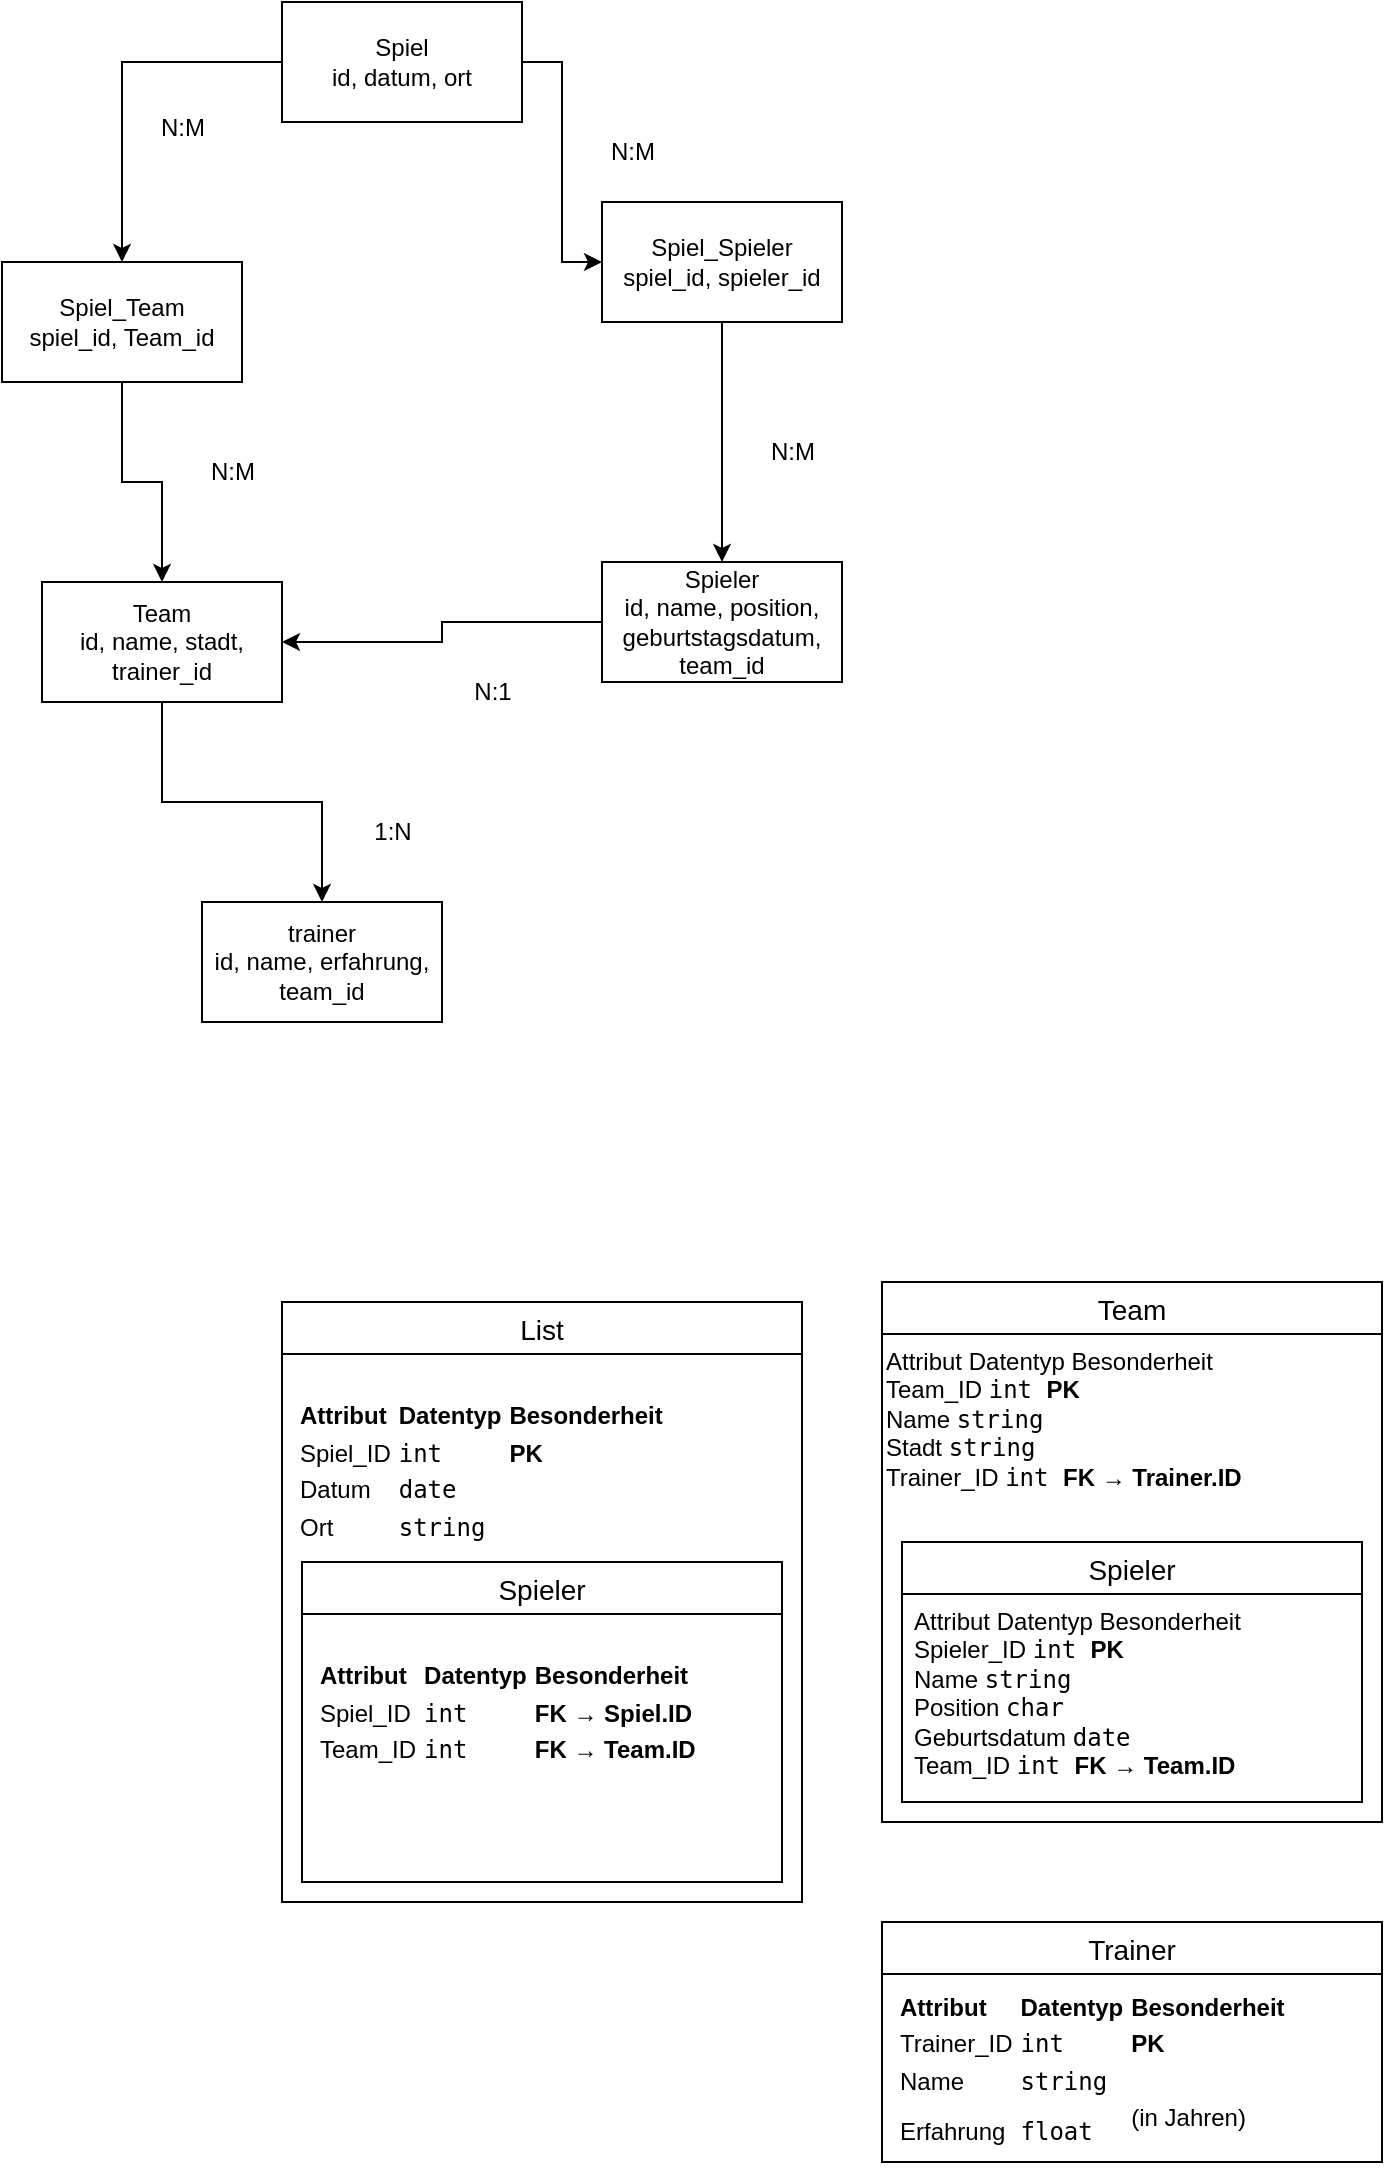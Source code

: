 <mxfile version="26.0.16">
  <diagram name="Seite-1" id="RyP2TP2mbquq_PIOVLge">
    <mxGraphModel dx="985" dy="581" grid="1" gridSize="10" guides="1" tooltips="1" connect="1" arrows="1" fold="1" page="1" pageScale="1" pageWidth="827" pageHeight="1169" math="0" shadow="0">
      <root>
        <mxCell id="0" />
        <mxCell id="1" parent="0" />
        <mxCell id="1W1-7F1AiF6YoNYNXee2-1" value="" style="edgeStyle=orthogonalEdgeStyle;rounded=0;orthogonalLoop=1;jettySize=auto;html=1;" edge="1" parent="1" source="N58Ag7LRtHY7RUleNqqV-1" target="N58Ag7LRtHY7RUleNqqV-2">
          <mxGeometry relative="1" as="geometry" />
        </mxCell>
        <mxCell id="1W1-7F1AiF6YoNYNXee2-4" style="edgeStyle=orthogonalEdgeStyle;rounded=0;orthogonalLoop=1;jettySize=auto;html=1;entryX=0;entryY=0.5;entryDx=0;entryDy=0;" edge="1" parent="1" source="N58Ag7LRtHY7RUleNqqV-1" target="N58Ag7LRtHY7RUleNqqV-5">
          <mxGeometry relative="1" as="geometry" />
        </mxCell>
        <mxCell id="N58Ag7LRtHY7RUleNqqV-1" value="Spiel&lt;div&gt;id, datum, ort&lt;/div&gt;" style="rounded=0;whiteSpace=wrap;html=1;" parent="1" vertex="1">
          <mxGeometry x="180" y="30" width="120" height="60" as="geometry" />
        </mxCell>
        <mxCell id="1W1-7F1AiF6YoNYNXee2-2" value="" style="edgeStyle=orthogonalEdgeStyle;rounded=0;orthogonalLoop=1;jettySize=auto;html=1;" edge="1" parent="1" source="N58Ag7LRtHY7RUleNqqV-2" target="N58Ag7LRtHY7RUleNqqV-3">
          <mxGeometry relative="1" as="geometry" />
        </mxCell>
        <mxCell id="N58Ag7LRtHY7RUleNqqV-2" value="Spiel_Team&lt;div&gt;spiel_id, Team_id&lt;/div&gt;" style="rounded=0;whiteSpace=wrap;html=1;" parent="1" vertex="1">
          <mxGeometry x="40" y="160" width="120" height="60" as="geometry" />
        </mxCell>
        <mxCell id="1W1-7F1AiF6YoNYNXee2-3" value="" style="edgeStyle=orthogonalEdgeStyle;rounded=0;orthogonalLoop=1;jettySize=auto;html=1;" edge="1" parent="1" source="N58Ag7LRtHY7RUleNqqV-3" target="N58Ag7LRtHY7RUleNqqV-4">
          <mxGeometry relative="1" as="geometry" />
        </mxCell>
        <mxCell id="N58Ag7LRtHY7RUleNqqV-3" value="Team&lt;div&gt;id, name, stadt, trainer_id&lt;/div&gt;" style="rounded=0;whiteSpace=wrap;html=1;" parent="1" vertex="1">
          <mxGeometry x="60" y="320" width="120" height="60" as="geometry" />
        </mxCell>
        <mxCell id="N58Ag7LRtHY7RUleNqqV-4" value="trainer&lt;div&gt;id, name, erfahrung, team_id&lt;/div&gt;" style="rounded=0;whiteSpace=wrap;html=1;" parent="1" vertex="1">
          <mxGeometry x="140" y="480" width="120" height="60" as="geometry" />
        </mxCell>
        <mxCell id="1W1-7F1AiF6YoNYNXee2-5" style="edgeStyle=orthogonalEdgeStyle;rounded=0;orthogonalLoop=1;jettySize=auto;html=1;" edge="1" parent="1" source="N58Ag7LRtHY7RUleNqqV-5" target="N58Ag7LRtHY7RUleNqqV-6">
          <mxGeometry relative="1" as="geometry" />
        </mxCell>
        <mxCell id="N58Ag7LRtHY7RUleNqqV-5" value="Spiel_Spieler&lt;div&gt;spiel_id, spieler_id&lt;/div&gt;" style="rounded=0;whiteSpace=wrap;html=1;" parent="1" vertex="1">
          <mxGeometry x="340" y="130" width="120" height="60" as="geometry" />
        </mxCell>
        <mxCell id="1W1-7F1AiF6YoNYNXee2-6" style="edgeStyle=orthogonalEdgeStyle;rounded=0;orthogonalLoop=1;jettySize=auto;html=1;entryX=1;entryY=0.5;entryDx=0;entryDy=0;" edge="1" parent="1" source="N58Ag7LRtHY7RUleNqqV-6" target="N58Ag7LRtHY7RUleNqqV-3">
          <mxGeometry relative="1" as="geometry" />
        </mxCell>
        <mxCell id="N58Ag7LRtHY7RUleNqqV-6" value="Spieler&lt;div&gt;id, name, position, geburtstagsdatum, team_id&lt;/div&gt;" style="rounded=0;whiteSpace=wrap;html=1;" parent="1" vertex="1">
          <mxGeometry x="340" y="310" width="120" height="60" as="geometry" />
        </mxCell>
        <mxCell id="1W1-7F1AiF6YoNYNXee2-7" value="N:M" style="text;html=1;align=center;verticalAlign=middle;resizable=0;points=[];autosize=1;strokeColor=none;fillColor=none;" vertex="1" parent="1">
          <mxGeometry x="105" y="78" width="50" height="30" as="geometry" />
        </mxCell>
        <mxCell id="1W1-7F1AiF6YoNYNXee2-8" value="N:M" style="text;html=1;align=center;verticalAlign=middle;resizable=0;points=[];autosize=1;strokeColor=none;fillColor=none;" vertex="1" parent="1">
          <mxGeometry x="330" y="90" width="50" height="30" as="geometry" />
        </mxCell>
        <mxCell id="1W1-7F1AiF6YoNYNXee2-9" value="N:M" style="text;html=1;align=center;verticalAlign=middle;resizable=0;points=[];autosize=1;strokeColor=none;fillColor=none;" vertex="1" parent="1">
          <mxGeometry x="410" y="240" width="50" height="30" as="geometry" />
        </mxCell>
        <mxCell id="1W1-7F1AiF6YoNYNXee2-10" value="N:1" style="text;html=1;align=center;verticalAlign=middle;resizable=0;points=[];autosize=1;strokeColor=none;fillColor=none;" vertex="1" parent="1">
          <mxGeometry x="265" y="360" width="40" height="30" as="geometry" />
        </mxCell>
        <mxCell id="1W1-7F1AiF6YoNYNXee2-11" value="1:N" style="text;html=1;align=center;verticalAlign=middle;resizable=0;points=[];autosize=1;strokeColor=none;fillColor=none;" vertex="1" parent="1">
          <mxGeometry x="215" y="430" width="40" height="30" as="geometry" />
        </mxCell>
        <mxCell id="1W1-7F1AiF6YoNYNXee2-12" value="N:M" style="text;html=1;align=center;verticalAlign=middle;resizable=0;points=[];autosize=1;strokeColor=none;fillColor=none;" vertex="1" parent="1">
          <mxGeometry x="130" y="250" width="50" height="30" as="geometry" />
        </mxCell>
        <mxCell id="1W1-7F1AiF6YoNYNXee2-55" value="Team" style="swimlane;fontStyle=0;childLayout=stackLayout;horizontal=1;startSize=26;horizontalStack=0;resizeParent=1;resizeParentMax=0;resizeLast=0;collapsible=1;marginBottom=0;align=center;fontSize=14;" vertex="1" parent="1">
          <mxGeometry x="480" y="670" width="250" height="270" as="geometry" />
        </mxCell>
        <mxCell id="1W1-7F1AiF6YoNYNXee2-80" value="Attribut Datentyp Besonderheit&lt;div&gt;Team_ID&amp;nbsp;&lt;code data-end=&quot;1075&quot; data-start=&quot;1070&quot; style=&quot;forced-color-adjust: none;&quot;&gt;int&amp;nbsp;&lt;/code&gt;&lt;strong data-end=&quot;1090&quot; data-start=&quot;1084&quot; style=&quot;forced-color-adjust: none;&quot;&gt;PK&lt;/strong&gt;&lt;/div&gt;&lt;div&gt;Name&amp;nbsp;&lt;code data-end=&quot;1136&quot; data-start=&quot;1128&quot; style=&quot;forced-color-adjust: none;&quot;&gt;string&amp;nbsp;&lt;/code&gt;&lt;/div&gt;&lt;div&gt;Stadt&amp;nbsp;&lt;code style=&quot;background-color: transparent; color: light-dark(rgb(0, 0, 0), rgb(255, 255, 255));&quot; data-end=&quot;1193&quot; data-start=&quot;1185&quot;&gt;string&lt;/code&gt;&lt;/div&gt;&lt;div&gt;&lt;span style=&quot;background-color: transparent; color: light-dark(rgb(0, 0, 0), rgb(255, 255, 255));&quot;&gt;Trainer_ID&amp;nbsp;&lt;/span&gt;&lt;code style=&quot;background-color: transparent; color: light-dark(rgb(0, 0, 0), rgb(255, 255, 255));&quot; data-end=&quot;1247&quot; data-start=&quot;1242&quot;&gt;int&amp;nbsp;&lt;/code&gt;&lt;strong style=&quot;background-color: transparent; color: light-dark(rgb(0, 0, 0), rgb(255, 255, 255));&quot; data-end=&quot;1275&quot; data-start=&quot;1256&quot;&gt;FK → Trainer.ID&lt;/strong&gt;&lt;/div&gt;" style="text;whiteSpace=wrap;html=1;" vertex="1" parent="1W1-7F1AiF6YoNYNXee2-55">
          <mxGeometry y="26" width="250" height="244" as="geometry" />
        </mxCell>
        <mxCell id="1W1-7F1AiF6YoNYNXee2-63" value="Spieler" style="swimlane;fontStyle=0;childLayout=stackLayout;horizontal=1;startSize=26;horizontalStack=0;resizeParent=1;resizeParentMax=0;resizeLast=0;collapsible=1;marginBottom=0;align=center;fontSize=14;" vertex="1" parent="1">
          <mxGeometry x="490" y="800" width="230" height="130" as="geometry" />
        </mxCell>
        <mxCell id="1W1-7F1AiF6YoNYNXee2-64" value="Attribut Datentyp Besonderheit Spieler_ID&amp;nbsp;&lt;code data-end=&quot;649&quot; data-start=&quot;644&quot;&gt;int&amp;nbsp;&lt;/code&gt;&lt;strong data-end=&quot;664&quot; data-start=&quot;658&quot;&gt;PK&lt;/strong&gt;&lt;div&gt;&lt;span style=&quot;background-color: transparent; color: light-dark(rgb(0, 0, 0), rgb(255, 255, 255));&quot;&gt;Name&amp;nbsp;&lt;/span&gt;&lt;code style=&quot;background-color: transparent; color: light-dark(rgb(0, 0, 0), rgb(255, 255, 255));&quot; data-end=&quot;710&quot; data-start=&quot;702&quot;&gt;string&amp;nbsp;&lt;/code&gt;&lt;/div&gt;&lt;div&gt;&lt;span style=&quot;background-color: transparent; color: light-dark(rgb(0, 0, 0), rgb(255, 255, 255));&quot;&gt;Position&amp;nbsp;&lt;/span&gt;&lt;code style=&quot;background-color: transparent; color: light-dark(rgb(0, 0, 0), rgb(255, 255, 255));&quot; data-end=&quot;765&quot; data-start=&quot;759&quot;&gt;char&lt;/code&gt;&lt;/div&gt;&lt;div&gt;&lt;span style=&quot;background-color: transparent; color: light-dark(rgb(0, 0, 0), rgb(255, 255, 255));&quot;&gt;Geburtsdatum&amp;nbsp;&lt;/span&gt;&lt;code style=&quot;background-color: transparent; color: light-dark(rgb(0, 0, 0), rgb(255, 255, 255));&quot; data-end=&quot;823&quot; data-start=&quot;817&quot;&gt;date&lt;/code&gt;&lt;/div&gt;&lt;div&gt;&lt;span style=&quot;background-color: transparent; color: light-dark(rgb(0, 0, 0), rgb(255, 255, 255));&quot;&gt;Team_ID&amp;nbsp;&lt;/span&gt;&lt;code style=&quot;background-color: transparent; color: light-dark(rgb(0, 0, 0), rgb(255, 255, 255));&quot; data-end=&quot;879&quot; data-start=&quot;874&quot;&gt;int&amp;nbsp;&lt;/code&gt;&lt;strong style=&quot;background-color: transparent; color: light-dark(rgb(0, 0, 0), rgb(255, 255, 255));&quot; data-end=&quot;904&quot; data-start=&quot;888&quot;&gt;FK → Team.ID&lt;/strong&gt;&lt;/div&gt;" style="text;strokeColor=none;fillColor=none;spacingLeft=4;spacingRight=4;overflow=hidden;rotatable=0;points=[[0,0.5],[1,0.5]];portConstraint=eastwest;fontSize=12;whiteSpace=wrap;html=1;" vertex="1" parent="1W1-7F1AiF6YoNYNXee2-63">
          <mxGeometry y="26" width="230" height="104" as="geometry" />
        </mxCell>
        <mxCell id="1W1-7F1AiF6YoNYNXee2-67" value="Trainer" style="swimlane;fontStyle=0;childLayout=stackLayout;horizontal=1;startSize=26;horizontalStack=0;resizeParent=1;resizeParentMax=0;resizeLast=0;collapsible=1;marginBottom=0;align=center;fontSize=14;" vertex="1" parent="1">
          <mxGeometry x="480" y="990" width="250" height="120" as="geometry" />
        </mxCell>
        <mxCell id="1W1-7F1AiF6YoNYNXee2-68" value="&lt;table data-start=&quot;1304&quot; data-end=&quot;1592&quot;&gt;&lt;thead data-start=&quot;1304&quot; data-end=&quot;1360&quot;&gt;&lt;tr data-start=&quot;1304&quot; data-end=&quot;1360&quot;&gt;&lt;th data-start=&quot;1304&quot; data-end=&quot;1322&quot;&gt;Attribut&lt;/th&gt;&lt;th data-start=&quot;1322&quot; data-end=&quot;1336&quot;&gt;Datentyp&lt;/th&gt;&lt;th data-start=&quot;1336&quot; data-end=&quot;1360&quot;&gt;Besonderheit&lt;/th&gt;&lt;/tr&gt;&lt;/thead&gt;&lt;tbody data-start=&quot;1420&quot; data-end=&quot;1592&quot;&gt;&lt;tr data-start=&quot;1420&quot; data-end=&quot;1477&quot;&gt;&lt;td&gt;Trainer_ID&lt;/td&gt;&lt;td&gt;&lt;code data-start=&quot;1441&quot; data-end=&quot;1446&quot;&gt;int&lt;/code&gt;&lt;/td&gt;&lt;td&gt;&lt;strong data-start=&quot;1455&quot; data-end=&quot;1461&quot;&gt;PK&lt;/strong&gt;&lt;/td&gt;&lt;/tr&gt;&lt;tr data-start=&quot;1478&quot; data-end=&quot;1534&quot;&gt;&lt;td&gt;Name&lt;/td&gt;&lt;td&gt;&lt;code data-start=&quot;1499&quot; data-end=&quot;1507&quot;&gt;string&lt;/code&gt;&lt;/td&gt;&lt;td&gt;&lt;/td&gt;&lt;/tr&gt;&lt;tr data-start=&quot;1535&quot; data-end=&quot;1592&quot;&gt;&lt;td&gt;Erfahrung&lt;/td&gt;&lt;td&gt;&lt;code data-start=&quot;1556&quot; data-end=&quot;1563&quot;&gt;float&lt;/code&gt;&lt;/td&gt;&lt;td&gt;(in Jahren)&lt;br&gt;&lt;br&gt;&lt;/td&gt;&lt;/tr&gt;&lt;/tbody&gt;&lt;/table&gt;" style="text;strokeColor=none;fillColor=none;spacingLeft=4;spacingRight=4;overflow=hidden;rotatable=0;points=[[0,0.5],[1,0.5]];portConstraint=eastwest;fontSize=12;whiteSpace=wrap;html=1;" vertex="1" parent="1W1-7F1AiF6YoNYNXee2-67">
          <mxGeometry y="26" width="250" height="94" as="geometry" />
        </mxCell>
        <mxCell id="1W1-7F1AiF6YoNYNXee2-71" value="List" style="swimlane;fontStyle=0;childLayout=stackLayout;horizontal=1;startSize=26;horizontalStack=0;resizeParent=1;resizeParentMax=0;resizeLast=0;collapsible=1;marginBottom=0;align=center;fontSize=14;" vertex="1" parent="1">
          <mxGeometry x="180" y="680" width="260" height="300" as="geometry" />
        </mxCell>
        <mxCell id="1W1-7F1AiF6YoNYNXee2-74" value="&lt;br&gt;&lt;div&gt;&lt;table data-start=&quot;1616&quot; data-end=&quot;1903&quot;&gt;&lt;thead data-start=&quot;1616&quot; data-end=&quot;1672&quot;&gt;&lt;tr data-start=&quot;1616&quot; data-end=&quot;1672&quot;&gt;&lt;th data-start=&quot;1616&quot; data-end=&quot;1634&quot;&gt;Attribut&lt;/th&gt;&lt;th data-start=&quot;1634&quot; data-end=&quot;1648&quot;&gt;Datentyp&lt;/th&gt;&lt;th data-start=&quot;1648&quot; data-end=&quot;1672&quot;&gt;Besonderheit&lt;/th&gt;&lt;/tr&gt;&lt;/thead&gt;&lt;tbody data-start=&quot;1732&quot; data-end=&quot;1903&quot;&gt;&lt;tr data-start=&quot;1732&quot; data-end=&quot;1789&quot;&gt;&lt;td&gt;Spiel_ID&lt;/td&gt;&lt;td&gt;&lt;code data-start=&quot;1753&quot; data-end=&quot;1758&quot;&gt;int&lt;/code&gt;&lt;/td&gt;&lt;td&gt;&lt;strong data-start=&quot;1767&quot; data-end=&quot;1773&quot;&gt;PK&lt;/strong&gt;&lt;/td&gt;&lt;/tr&gt;&lt;tr data-start=&quot;1790&quot; data-end=&quot;1846&quot;&gt;&lt;td&gt;Datum&lt;/td&gt;&lt;td&gt;&lt;code data-start=&quot;1811&quot; data-end=&quot;1817&quot;&gt;date&lt;/code&gt;&lt;/td&gt;&lt;td&gt;&lt;/td&gt;&lt;/tr&gt;&lt;tr data-start=&quot;1847&quot; data-end=&quot;1903&quot;&gt;&lt;td&gt;Ort&lt;/td&gt;&lt;td&gt;&lt;code data-start=&quot;1868&quot; data-end=&quot;1876&quot;&gt;string&lt;/code&gt;&lt;/td&gt;&lt;/tr&gt;&lt;/tbody&gt;&lt;/table&gt;&lt;/div&gt;" style="text;strokeColor=none;fillColor=none;spacingLeft=4;spacingRight=4;overflow=hidden;rotatable=0;points=[[0,0.5],[1,0.5]];portConstraint=eastwest;fontSize=12;whiteSpace=wrap;html=1;" vertex="1" parent="1W1-7F1AiF6YoNYNXee2-71">
          <mxGeometry y="26" width="260" height="274" as="geometry" />
        </mxCell>
        <mxCell id="1W1-7F1AiF6YoNYNXee2-75" value="Spieler" style="swimlane;fontStyle=0;childLayout=stackLayout;horizontal=1;startSize=26;horizontalStack=0;resizeParent=1;resizeParentMax=0;resizeLast=0;collapsible=1;marginBottom=0;align=center;fontSize=14;" vertex="1" parent="1">
          <mxGeometry x="190" y="810" width="240" height="160" as="geometry" />
        </mxCell>
        <mxCell id="1W1-7F1AiF6YoNYNXee2-78" value="&lt;br&gt;&lt;div&gt;&lt;table data-start=&quot;1952&quot; data-end=&quot;2219&quot;&gt;&lt;thead data-start=&quot;1952&quot; data-end=&quot;2008&quot;&gt;&lt;tr data-start=&quot;1952&quot; data-end=&quot;2008&quot;&gt;&lt;th data-start=&quot;1952&quot; data-end=&quot;1970&quot;&gt;Attribut&lt;/th&gt;&lt;th data-start=&quot;1970&quot; data-end=&quot;1984&quot;&gt;Datentyp&lt;/th&gt;&lt;th data-start=&quot;1984&quot; data-end=&quot;2008&quot;&gt;Besonderheit&lt;/th&gt;&lt;/tr&gt;&lt;/thead&gt;&lt;tbody data-start=&quot;2068&quot; data-end=&quot;2219&quot;&gt;&lt;tr data-start=&quot;2068&quot; data-end=&quot;2126&quot;&gt;&lt;td&gt;Spiel_ID&lt;/td&gt;&lt;td&gt;&lt;code data-start=&quot;2089&quot; data-end=&quot;2094&quot;&gt;int&lt;/code&gt;&lt;/td&gt;&lt;td&gt;&lt;strong data-start=&quot;2103&quot; data-end=&quot;2120&quot;&gt;FK → Spiel.ID&lt;/strong&gt;&lt;/td&gt;&lt;/tr&gt;&lt;tr data-start=&quot;2127&quot; data-end=&quot;2185&quot;&gt;&lt;td&gt;Team_ID&lt;/td&gt;&lt;td&gt;&lt;code data-start=&quot;2148&quot; data-end=&quot;2153&quot;&gt;int&lt;/code&gt;&lt;/td&gt;&lt;td&gt;&lt;strong data-start=&quot;2162&quot; data-end=&quot;2178&quot;&gt;FK → Team.ID&lt;/strong&gt;&lt;/td&gt;&lt;/tr&gt;&lt;tr data-start=&quot;2186&quot; data-end=&quot;2219&quot;&gt;&lt;td&gt;&lt;br&gt;&lt;/td&gt;&lt;td&gt;&lt;/td&gt;&lt;/tr&gt;&lt;/tbody&gt;&lt;/table&gt;&lt;/div&gt;" style="text;strokeColor=none;fillColor=none;spacingLeft=4;spacingRight=4;overflow=hidden;rotatable=0;points=[[0,0.5],[1,0.5]];portConstraint=eastwest;fontSize=12;whiteSpace=wrap;html=1;" vertex="1" parent="1W1-7F1AiF6YoNYNXee2-75">
          <mxGeometry y="26" width="240" height="134" as="geometry" />
        </mxCell>
      </root>
    </mxGraphModel>
  </diagram>
</mxfile>
